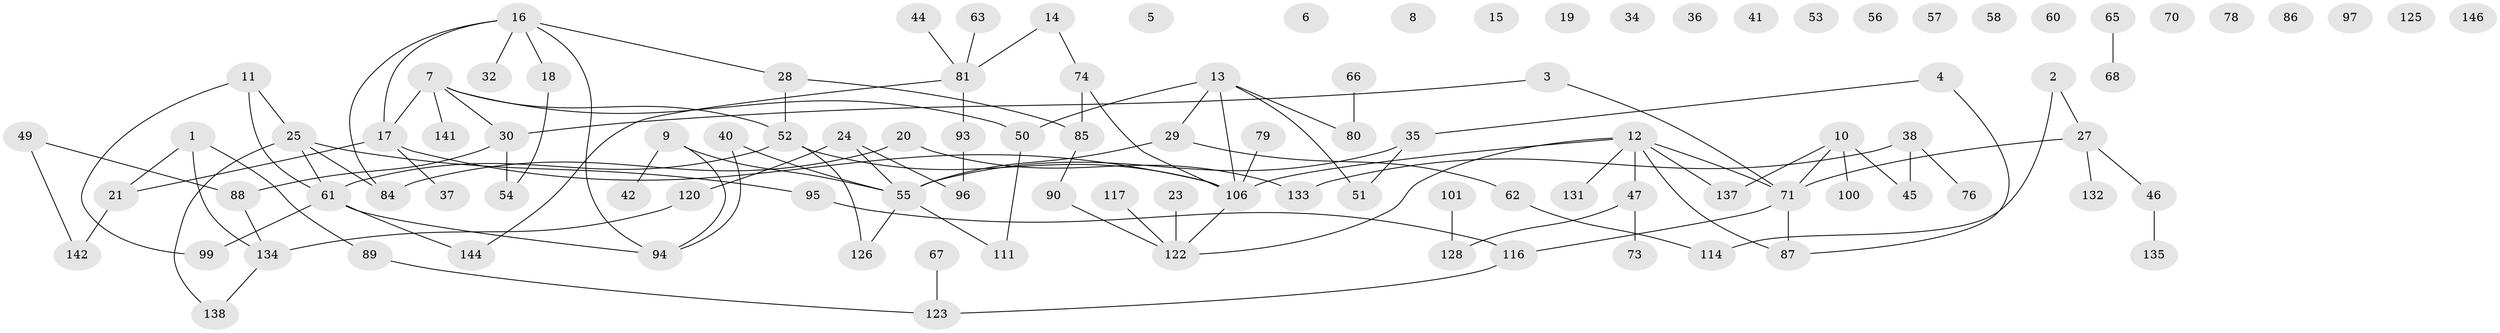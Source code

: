 // Generated by graph-tools (version 1.1) at 2025/23/03/03/25 07:23:26]
// undirected, 105 vertices, 114 edges
graph export_dot {
graph [start="1"]
  node [color=gray90,style=filled];
  1 [super="+31"];
  2;
  3;
  4;
  5;
  6;
  7 [super="+59"];
  8 [super="+83"];
  9;
  10 [super="+104"];
  11 [super="+102"];
  12 [super="+69"];
  13 [super="+147"];
  14;
  15;
  16 [super="+112"];
  17 [super="+105"];
  18 [super="+124"];
  19;
  20 [super="+22"];
  21 [super="+108"];
  23;
  24 [super="+26"];
  25 [super="+33"];
  27 [super="+64"];
  28 [super="+39"];
  29 [super="+140"];
  30 [super="+109"];
  32;
  34;
  35;
  36;
  37 [super="+48"];
  38 [super="+110"];
  40 [super="+130"];
  41 [super="+43"];
  42;
  44 [super="+139"];
  45;
  46 [super="+115"];
  47;
  49 [super="+72"];
  50 [super="+98"];
  51;
  52 [super="+143"];
  53;
  54 [super="+91"];
  55 [super="+77"];
  56;
  57;
  58;
  60;
  61 [super="+145"];
  62;
  63;
  65 [super="+121"];
  66;
  67;
  68;
  70;
  71 [super="+82"];
  73;
  74 [super="+75"];
  76;
  78;
  79;
  80 [super="+113"];
  81 [super="+103"];
  84;
  85;
  86;
  87;
  88;
  89;
  90 [super="+92"];
  93 [super="+118"];
  94 [super="+107"];
  95;
  96;
  97;
  99;
  100;
  101;
  106 [super="+119"];
  111;
  114;
  116 [super="+136"];
  117;
  120 [super="+127"];
  122;
  123 [super="+129"];
  125;
  126;
  128;
  131;
  132;
  133;
  134;
  135;
  137;
  138;
  141;
  142;
  144;
  146;
  1 -- 134;
  1 -- 89;
  1 -- 21;
  2 -- 114;
  2 -- 27;
  3 -- 30;
  3 -- 71;
  4 -- 35;
  4 -- 87;
  7 -- 141;
  7 -- 52;
  7 -- 17;
  7 -- 50;
  7 -- 30;
  9 -- 42;
  9 -- 55;
  9 -- 94;
  10 -- 71;
  10 -- 137;
  10 -- 100;
  10 -- 45;
  11 -- 99;
  11 -- 25;
  11 -- 61;
  12 -- 71;
  12 -- 122;
  12 -- 131;
  12 -- 87;
  12 -- 137;
  12 -- 106;
  12 -- 47;
  13 -- 51;
  13 -- 80;
  13 -- 50;
  13 -- 29;
  13 -- 106;
  14 -- 81;
  14 -- 74;
  16 -- 32;
  16 -- 84;
  16 -- 28;
  16 -- 94;
  16 -- 17;
  16 -- 18;
  17 -- 37;
  17 -- 106;
  17 -- 21;
  18 -- 54;
  20 -- 133;
  20 -- 84;
  21 -- 142;
  23 -- 122;
  24 -- 96;
  24 -- 55;
  24 -- 120;
  25 -- 61;
  25 -- 84;
  25 -- 138;
  25 -- 95;
  27 -- 71;
  27 -- 132;
  27 -- 46;
  28 -- 85;
  28 -- 52;
  29 -- 62;
  29 -- 55;
  30 -- 54 [weight=2];
  30 -- 88;
  35 -- 51;
  35 -- 55;
  38 -- 133;
  38 -- 76;
  38 -- 45;
  40 -- 55;
  40 -- 94;
  44 -- 81;
  46 -- 135;
  47 -- 73;
  47 -- 128;
  49 -- 88;
  49 -- 142;
  50 -- 111;
  52 -- 106;
  52 -- 61;
  52 -- 126;
  55 -- 126;
  55 -- 111;
  61 -- 94;
  61 -- 99;
  61 -- 144;
  62 -- 114;
  63 -- 81;
  65 -- 68;
  66 -- 80;
  67 -- 123;
  71 -- 116;
  71 -- 87;
  74 -- 85;
  74 -- 106;
  79 -- 106;
  81 -- 144;
  81 -- 93;
  85 -- 90;
  88 -- 134;
  89 -- 123;
  90 -- 122;
  93 -- 96;
  95 -- 116;
  101 -- 128;
  106 -- 122;
  116 -- 123;
  117 -- 122;
  120 -- 134;
  134 -- 138;
}
